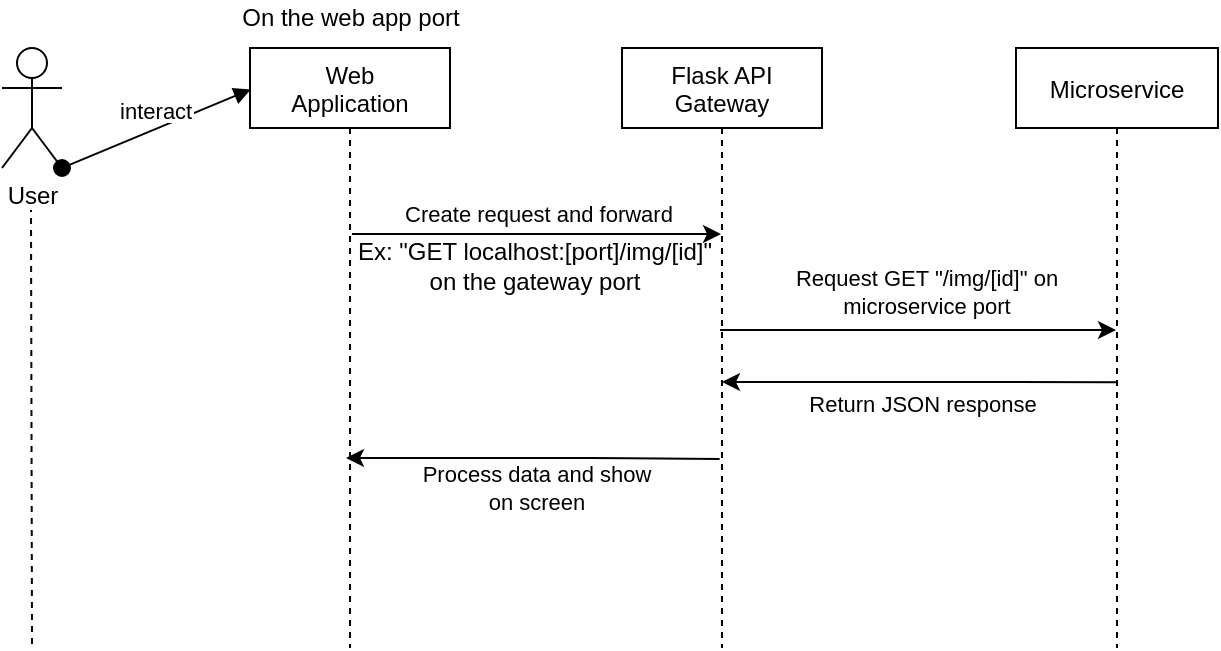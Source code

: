 <mxfile version="13.9.9" type="device"><diagram id="kgpKYQtTHZ0yAKxKKP6v" name="Page-1"><mxGraphModel dx="1488" dy="935" grid="0" gridSize="10" guides="1" tooltips="1" connect="1" arrows="1" fold="1" page="1" pageScale="1" pageWidth="850" pageHeight="1100" math="0" shadow="0"><root><mxCell id="0"/><mxCell id="1" parent="0"/><mxCell id="3nuBFxr9cyL0pnOWT2aG-1" value="Flask API&#10;Gateway" style="shape=umlLifeline;perimeter=lifelinePerimeter;container=1;collapsible=0;recursiveResize=0;rounded=0;shadow=0;strokeWidth=1;" parent="1" vertex="1"><mxGeometry x="372" y="51" width="100" height="300" as="geometry"/></mxCell><mxCell id="3nuBFxr9cyL0pnOWT2aG-5" value="Microservice" style="shape=umlLifeline;perimeter=lifelinePerimeter;container=1;collapsible=0;recursiveResize=0;rounded=0;shadow=0;strokeWidth=1;" parent="1" vertex="1"><mxGeometry x="569" y="51" width="101" height="300" as="geometry"/></mxCell><mxCell id="-nWyvT9_mrEE8ww1aISx-1" value="User" style="shape=umlActor;verticalLabelPosition=bottom;verticalAlign=top;html=1;outlineConnect=0;" vertex="1" parent="1"><mxGeometry x="62" y="51" width="30" height="60" as="geometry"/></mxCell><mxCell id="-nWyvT9_mrEE8ww1aISx-3" value="" style="endArrow=none;dashed=1;html=1;" edge="1" parent="1"><mxGeometry width="50" height="50" relative="1" as="geometry"><mxPoint x="77" y="349" as="sourcePoint"/><mxPoint x="76.5" y="132" as="targetPoint"/></mxGeometry></mxCell><mxCell id="3nuBFxr9cyL0pnOWT2aG-3" value="interact" style="verticalAlign=bottom;startArrow=oval;endArrow=block;startSize=8;shadow=0;strokeWidth=1;exitX=1;exitY=1;exitDx=0;exitDy=0;exitPerimeter=0;entryX=0.004;entryY=0.069;entryDx=0;entryDy=0;entryPerimeter=0;" parent="1" target="-nWyvT9_mrEE8ww1aISx-4" edge="1" source="-nWyvT9_mrEE8ww1aISx-1"><mxGeometry relative="1" as="geometry"><mxPoint x="145" y="121" as="sourcePoint"/><mxPoint x="165" y="124" as="targetPoint"/></mxGeometry></mxCell><mxCell id="-nWyvT9_mrEE8ww1aISx-4" value="Web&#10;Application" style="shape=umlLifeline;perimeter=lifelinePerimeter;container=1;collapsible=0;recursiveResize=0;rounded=0;shadow=0;strokeWidth=1;" vertex="1" parent="1"><mxGeometry x="186" y="51" width="100" height="300" as="geometry"/></mxCell><mxCell id="-nWyvT9_mrEE8ww1aISx-12" value="" style="endArrow=classic;html=1;exitX=0.488;exitY=0.685;exitDx=0;exitDy=0;exitPerimeter=0;" edge="1" parent="-nWyvT9_mrEE8ww1aISx-4" source="3nuBFxr9cyL0pnOWT2aG-1"><mxGeometry relative="1" as="geometry"><mxPoint x="232" y="205" as="sourcePoint"/><mxPoint x="48" y="205" as="targetPoint"/><Array as="points"><mxPoint x="179.5" y="205.03"/></Array></mxGeometry></mxCell><mxCell id="-nWyvT9_mrEE8ww1aISx-13" value="Process data and show&lt;br&gt;on screen" style="edgeLabel;resizable=0;html=1;align=center;verticalAlign=middle;" connectable="0" vertex="1" parent="-nWyvT9_mrEE8ww1aISx-12"><mxGeometry relative="1" as="geometry"><mxPoint x="1.42" y="14.98" as="offset"/></mxGeometry></mxCell><mxCell id="-nWyvT9_mrEE8ww1aISx-5" value="" style="endArrow=classic;html=1;" edge="1" parent="1" target="3nuBFxr9cyL0pnOWT2aG-1"><mxGeometry relative="1" as="geometry"><mxPoint x="237" y="144" as="sourcePoint"/><mxPoint x="337" y="144" as="targetPoint"/></mxGeometry></mxCell><mxCell id="-nWyvT9_mrEE8ww1aISx-6" value="Create request and forward" style="edgeLabel;resizable=0;html=1;align=center;verticalAlign=middle;" connectable="0" vertex="1" parent="-nWyvT9_mrEE8ww1aISx-5"><mxGeometry relative="1" as="geometry"><mxPoint y="-10" as="offset"/></mxGeometry></mxCell><mxCell id="-nWyvT9_mrEE8ww1aISx-7" value="Ex: &quot;GET localhost:[port]/img/[id]&quot;&lt;br&gt;on the gateway port" style="text;html=1;align=center;verticalAlign=middle;resizable=0;points=[];autosize=1;" vertex="1" parent="1"><mxGeometry x="234" y="144" width="187" height="31" as="geometry"/></mxCell><mxCell id="-nWyvT9_mrEE8ww1aISx-8" value="" style="endArrow=classic;html=1;" edge="1" parent="1" target="3nuBFxr9cyL0pnOWT2aG-5"><mxGeometry relative="1" as="geometry"><mxPoint x="421" y="192" as="sourcePoint"/><mxPoint x="521" y="192" as="targetPoint"/></mxGeometry></mxCell><mxCell id="-nWyvT9_mrEE8ww1aISx-9" value="Request GET &quot;/img/[id]&quot; on&lt;br&gt;microservice port" style="edgeLabel;resizable=0;html=1;align=center;verticalAlign=middle;" connectable="0" vertex="1" parent="-nWyvT9_mrEE8ww1aISx-8"><mxGeometry relative="1" as="geometry"><mxPoint x="4" y="-19" as="offset"/></mxGeometry></mxCell><mxCell id="-nWyvT9_mrEE8ww1aISx-10" value="" style="endArrow=classic;html=1;exitX=0.497;exitY=0.557;exitDx=0;exitDy=0;exitPerimeter=0;" edge="1" parent="1" source="3nuBFxr9cyL0pnOWT2aG-5" target="3nuBFxr9cyL0pnOWT2aG-1"><mxGeometry relative="1" as="geometry"><mxPoint x="590" y="411" as="sourcePoint"/><mxPoint x="690" y="411" as="targetPoint"/><Array as="points"><mxPoint x="558" y="218"/></Array></mxGeometry></mxCell><mxCell id="-nWyvT9_mrEE8ww1aISx-11" value="Return JSON response" style="edgeLabel;resizable=0;html=1;align=center;verticalAlign=middle;" connectable="0" vertex="1" parent="-nWyvT9_mrEE8ww1aISx-10"><mxGeometry relative="1" as="geometry"><mxPoint x="1.42" y="11" as="offset"/></mxGeometry></mxCell><mxCell id="-nWyvT9_mrEE8ww1aISx-14" value="On the web app port" style="text;html=1;align=center;verticalAlign=middle;resizable=0;points=[];autosize=1;" vertex="1" parent="1"><mxGeometry x="176.5" y="27" width="119" height="18" as="geometry"/></mxCell></root></mxGraphModel></diagram></mxfile>